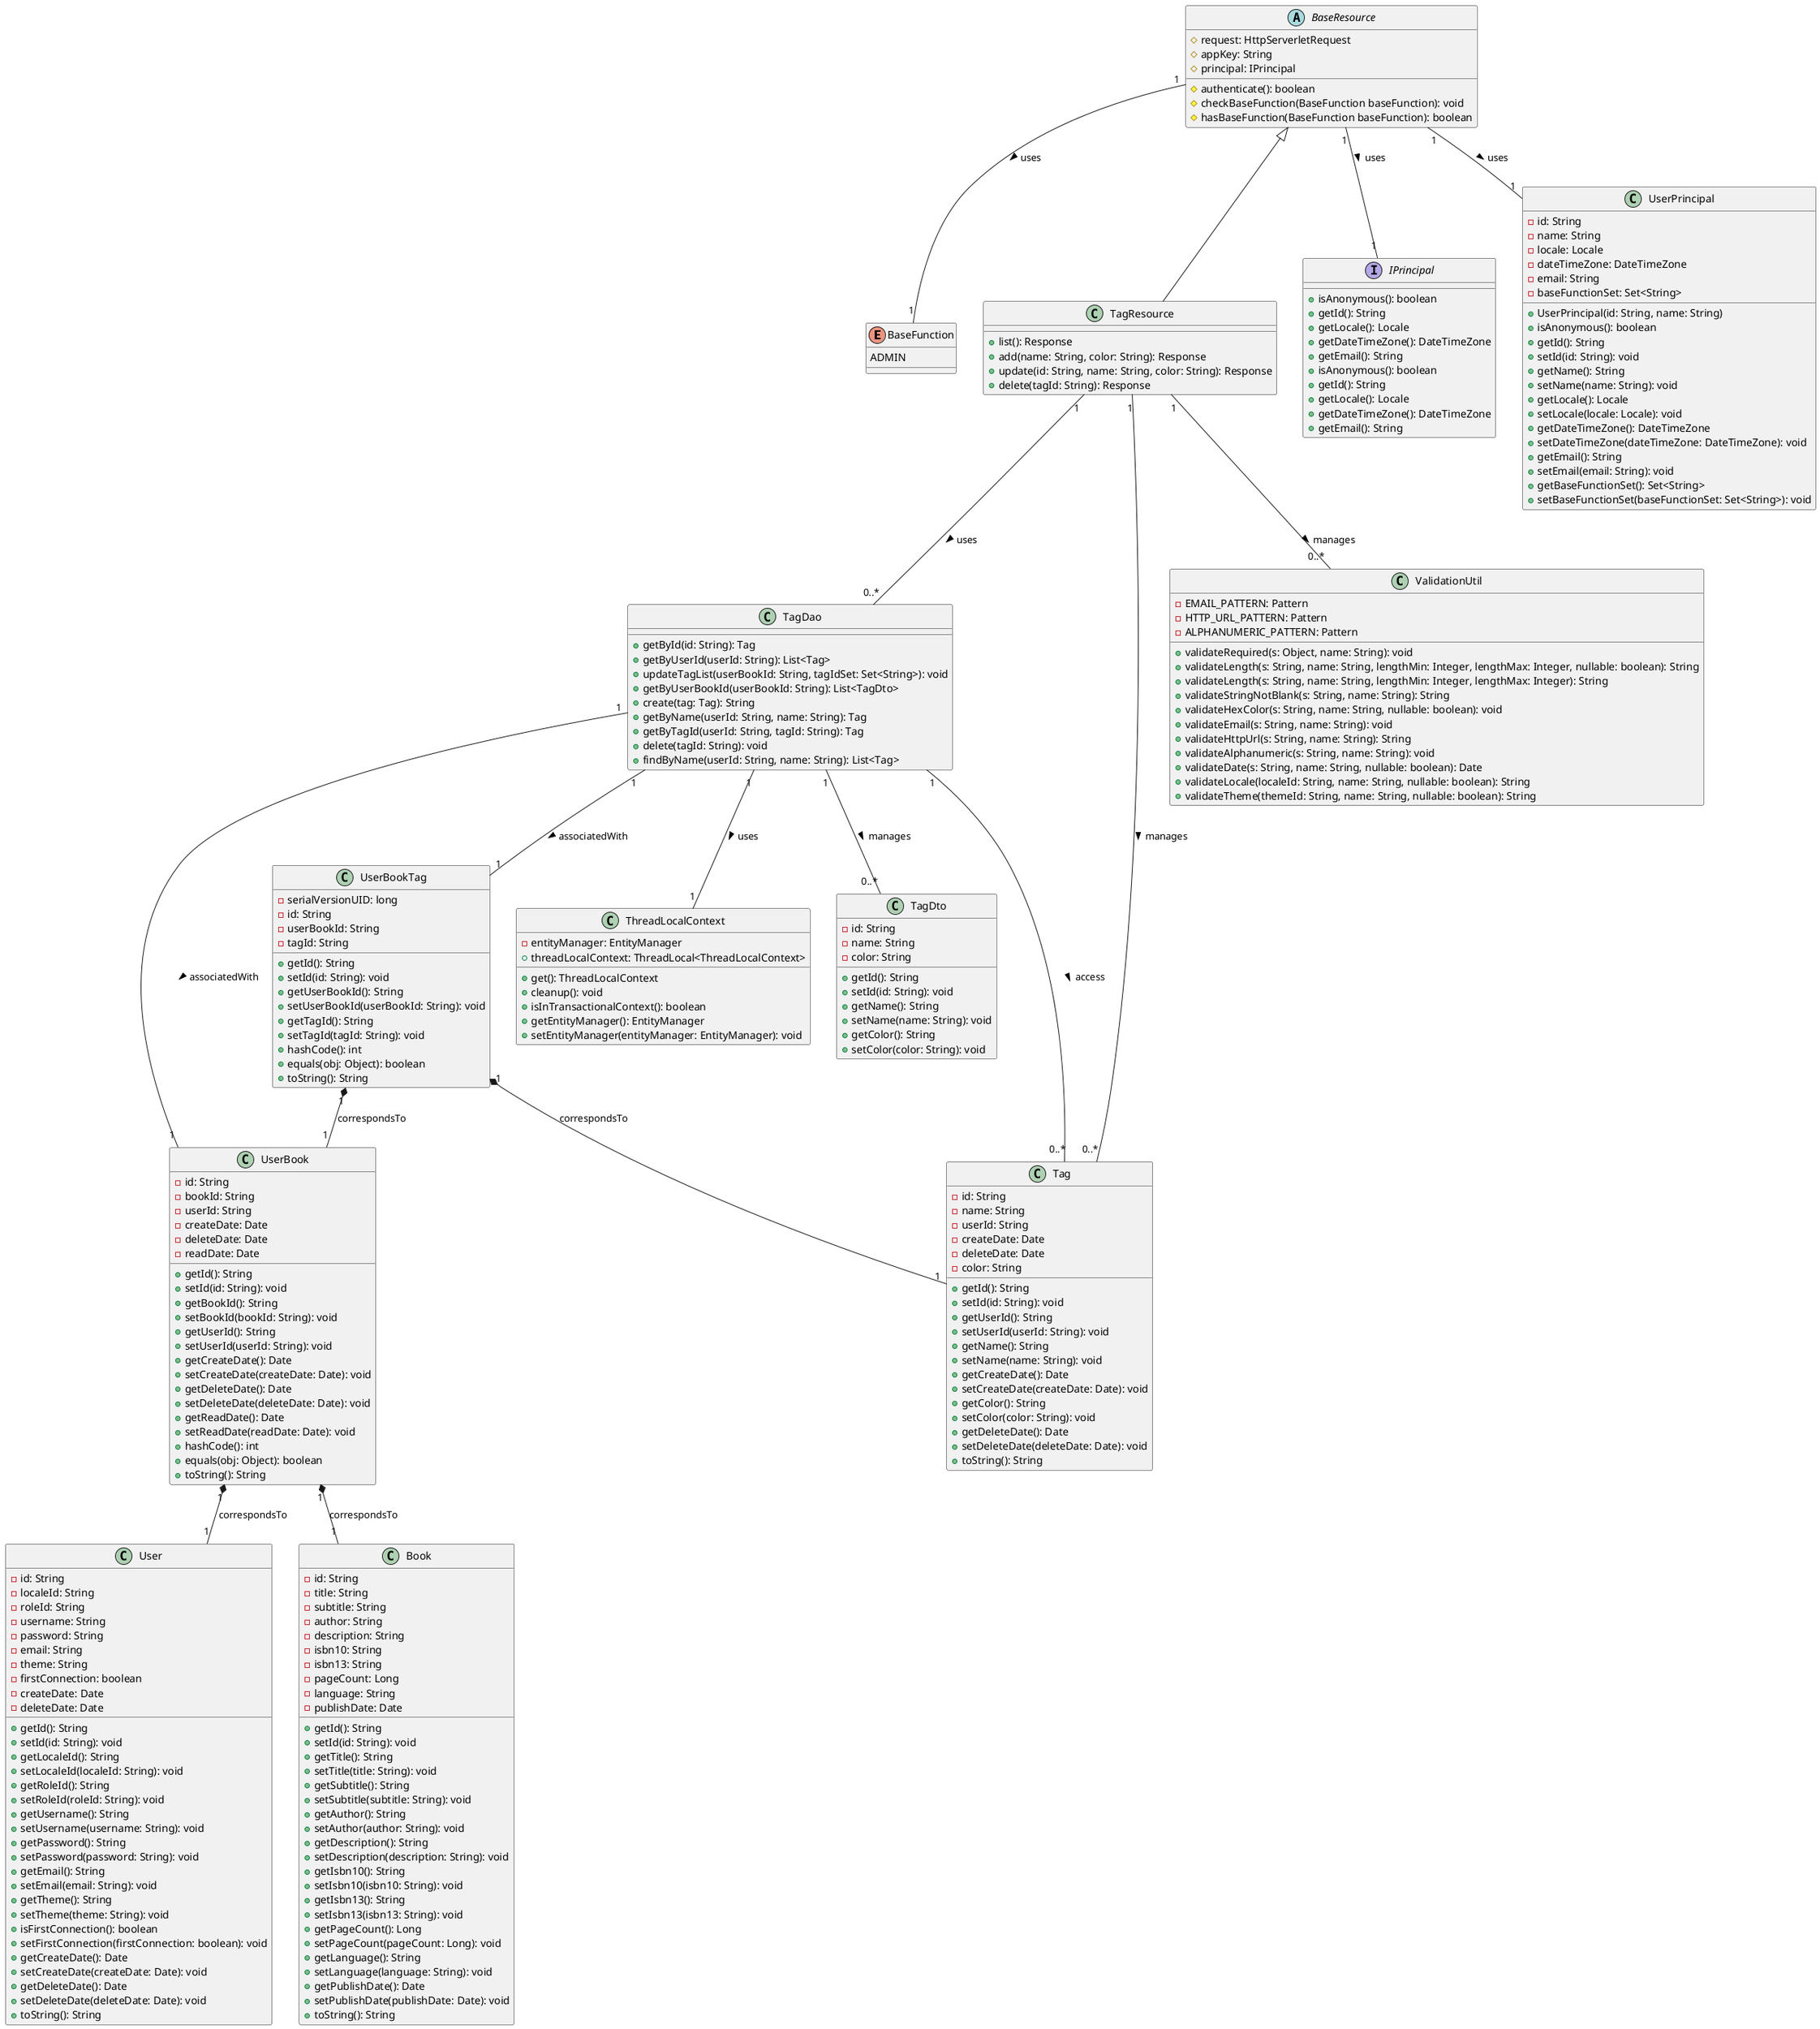 @startuml tags


enum BaseFunction {
    ADMIN
}

abstract class BaseResource {
    #request: HttpServerletRequest
    #appKey: String
    #principal: IPrincipal
    #authenticate(): boolean
    #checkBaseFunction(BaseFunction baseFunction): void
    #hasBaseFunction(BaseFunction baseFunction): boolean
}

class TagResource extends BaseResource{
    + list(): Response
    + add(name: String, color: String): Response
    + update(id: String, name: String, color: String): Response
    + delete(tagId: String): Response
}



interface IPrincipal {
    + isAnonymous(): boolean
    + getId(): String
    + getLocale(): Locale
    + getDateTimeZone(): DateTimeZone
    + getEmail(): String
}

class UserPrincipal {
    - id: String
    - name: String
    - locale: Locale
    - dateTimeZone: DateTimeZone
    - email: String
    - baseFunctionSet: Set<String>
    + UserPrincipal(id: String, name: String)
    + isAnonymous(): boolean
    + getId(): String
    + setId(id: String): void
    + getName(): String
    + setName(name: String): void
    + getLocale(): Locale
    + setLocale(locale: Locale): void
    + getDateTimeZone(): DateTimeZone
    + setDateTimeZone(dateTimeZone: DateTimeZone): void
    + getEmail(): String
    + setEmail(email: String): void
    + getBaseFunctionSet(): Set<String>
    + setBaseFunctionSet(baseFunctionSet: Set<String>): void
}


class TagDao {
    + getById(id: String): Tag
    + getByUserId(userId: String): List<Tag>
    + updateTagList(userBookId: String, tagIdSet: Set<String>): void
    + getByUserBookId(userBookId: String): List<TagDto>
    + create(tag: Tag): String
    + getByName(userId: String, name: String): Tag
    + getByTagId(userId: String, tagId: String): Tag
    + delete(tagId: String): void
    + findByName(userId: String, name: String): List<Tag>
}



class Tag {
    - id: String
    - name: String
    - userId: String
    - createDate: Date
    - deleteDate: Date
    - color: String
    + getId(): String
    + setId(id: String): void
    + getUserId(): String
    + setUserId(userId: String): void
    + getName(): String
    + setName(name: String): void
    + getCreateDate(): Date
    + setCreateDate(createDate: Date): void
    + getColor(): String
    + setColor(color: String): void
    + getDeleteDate(): Date
    + setDeleteDate(deleteDate: Date): void
    + toString(): String
}

class UserBookTag {
    - serialVersionUID: long
    - id: String
    - userBookId: String
    - tagId: String
    + getId(): String
    + setId(id: String): void
    + getUserBookId(): String
    + setUserBookId(userBookId: String): void
    + getTagId(): String
    + setTagId(tagId: String): void
    + hashCode(): int
    + equals(obj: Object): boolean
    + toString(): String
}

class User {
    - id: String
    - localeId: String
    - roleId: String
    - username: String
    - password: String
    - email: String
    - theme: String
    - firstConnection: boolean
    - createDate: Date
    - deleteDate: Date
    + getId(): String
    + setId(id: String): void
    + getLocaleId(): String
    + setLocaleId(localeId: String): void
    + getRoleId(): String
    + setRoleId(roleId: String): void
    + getUsername(): String
    + setUsername(username: String): void
    + getPassword(): String
    + setPassword(password: String): void
    + getEmail(): String
    + setEmail(email: String): void
    + getTheme(): String
    + setTheme(theme: String): void
    + isFirstConnection(): boolean
    + setFirstConnection(firstConnection: boolean): void
    + getCreateDate(): Date
    + setCreateDate(createDate: Date): void
    + getDeleteDate(): Date
    + setDeleteDate(deleteDate: Date): void
    + toString(): String
}

class Book {
    - id: String
    - title: String
    - subtitle: String
    - author: String
    - description: String
    - isbn10: String
    - isbn13: String
    - pageCount: Long
    - language: String
    - publishDate: Date

    + getId(): String
    + setId(id: String): void
    + getTitle(): String
    + setTitle(title: String): void
    + getSubtitle(): String
    + setSubtitle(subtitle: String): void
    + getAuthor(): String
    + setAuthor(author: String): void
    + getDescription(): String
    + setDescription(description: String): void
    + getIsbn10(): String
    + setIsbn10(isbn10: String): void
    + getIsbn13(): String
    + setIsbn13(isbn13: String): void
    + getPageCount(): Long
    + setPageCount(pageCount: Long): void
    + getLanguage(): String
    + setLanguage(language: String): void
    + getPublishDate(): Date
    + setPublishDate(publishDate: Date): void
    + toString(): String
}


class UserBook {
    - id: String
    - bookId: String
    - userId: String
    - createDate: Date
    - deleteDate: Date
    - readDate: Date
    
    + getId(): String
    + setId(id: String): void
    + getBookId(): String
    + setBookId(bookId: String): void
    + getUserId(): String
    + setUserId(userId: String): void
    + getCreateDate(): Date
    + setCreateDate(createDate: Date): void
    + getDeleteDate(): Date
    + setDeleteDate(deleteDate: Date): void
    + getReadDate(): Date
    + setReadDate(readDate: Date): void
    + hashCode(): int
    + equals(obj: Object): boolean
    + toString(): String
}



class ValidationUtil {
    - EMAIL_PATTERN: Pattern
    - HTTP_URL_PATTERN: Pattern
    - ALPHANUMERIC_PATTERN: Pattern
    + validateRequired(s: Object, name: String): void
    + validateLength(s: String, name: String, lengthMin: Integer, lengthMax: Integer, nullable: boolean): String
    + validateLength(s: String, name: String, lengthMin: Integer, lengthMax: Integer): String
    + validateStringNotBlank(s: String, name: String): String
    + validateHexColor(s: String, name: String, nullable: boolean): void
    + validateEmail(s: String, name: String): void
    + validateHttpUrl(s: String, name: String): String
    + validateAlphanumeric(s: String, name: String): void
    + validateDate(s: String, name: String, nullable: boolean): Date
    + validateLocale(localeId: String, name: String, nullable: boolean): String
    + validateTheme(themeId: String, name: String, nullable: boolean): String
}



interface IPrincipal {
    + isAnonymous(): boolean
    + getId(): String
    + getLocale(): Locale
    + getDateTimeZone(): DateTimeZone
    + getEmail(): String
}



class ThreadLocalContext {
    - entityManager: EntityManager
    + threadLocalContext: ThreadLocal<ThreadLocalContext>
    + get(): ThreadLocalContext
    + cleanup(): void
    + isInTransactionalContext(): boolean
    + getEntityManager(): EntityManager
    + setEntityManager(entityManager: EntityManager): void
}



class TagDto {
    - id: String
    - name: String
    - color: String
    + getId(): String
    + setId(id: String): void
    + getName(): String
    + setName(name: String): void
    + getColor(): String
    + setColor(color: String): void
}


TagResource "1" -- "0..*" TagDao : uses >
TagResource "1" -- "0..*" Tag: manages >
TagResource "1" -- "0..*" ValidationUtil: manages >

TagDao "1" -- "0..*" Tag: access >
TagDao "1" -- "0..*" TagDto: manages >
TagDao "1" -- "1" ThreadLocalContext: uses >
TagDao "1" -- "1" UserBookTag: associatedWith >
TagDao "1" -- "1" UserBook: associatedWith >

BaseResource "1" -- "1" IPrincipal: uses >
BaseResource "1" -- "1" UserPrincipal: uses >

UserBook "1" *-- "1" Book: correspondsTo
UserBook "1" *-- "1" User: correspondsTo

UserBookTag "1" *--	"1" UserBook: correspondsTo
UserBookTag "1" *--	"1" Tag: correspondsTo

BaseResource "1" -- "1" BaseFunction: uses >

@enduml